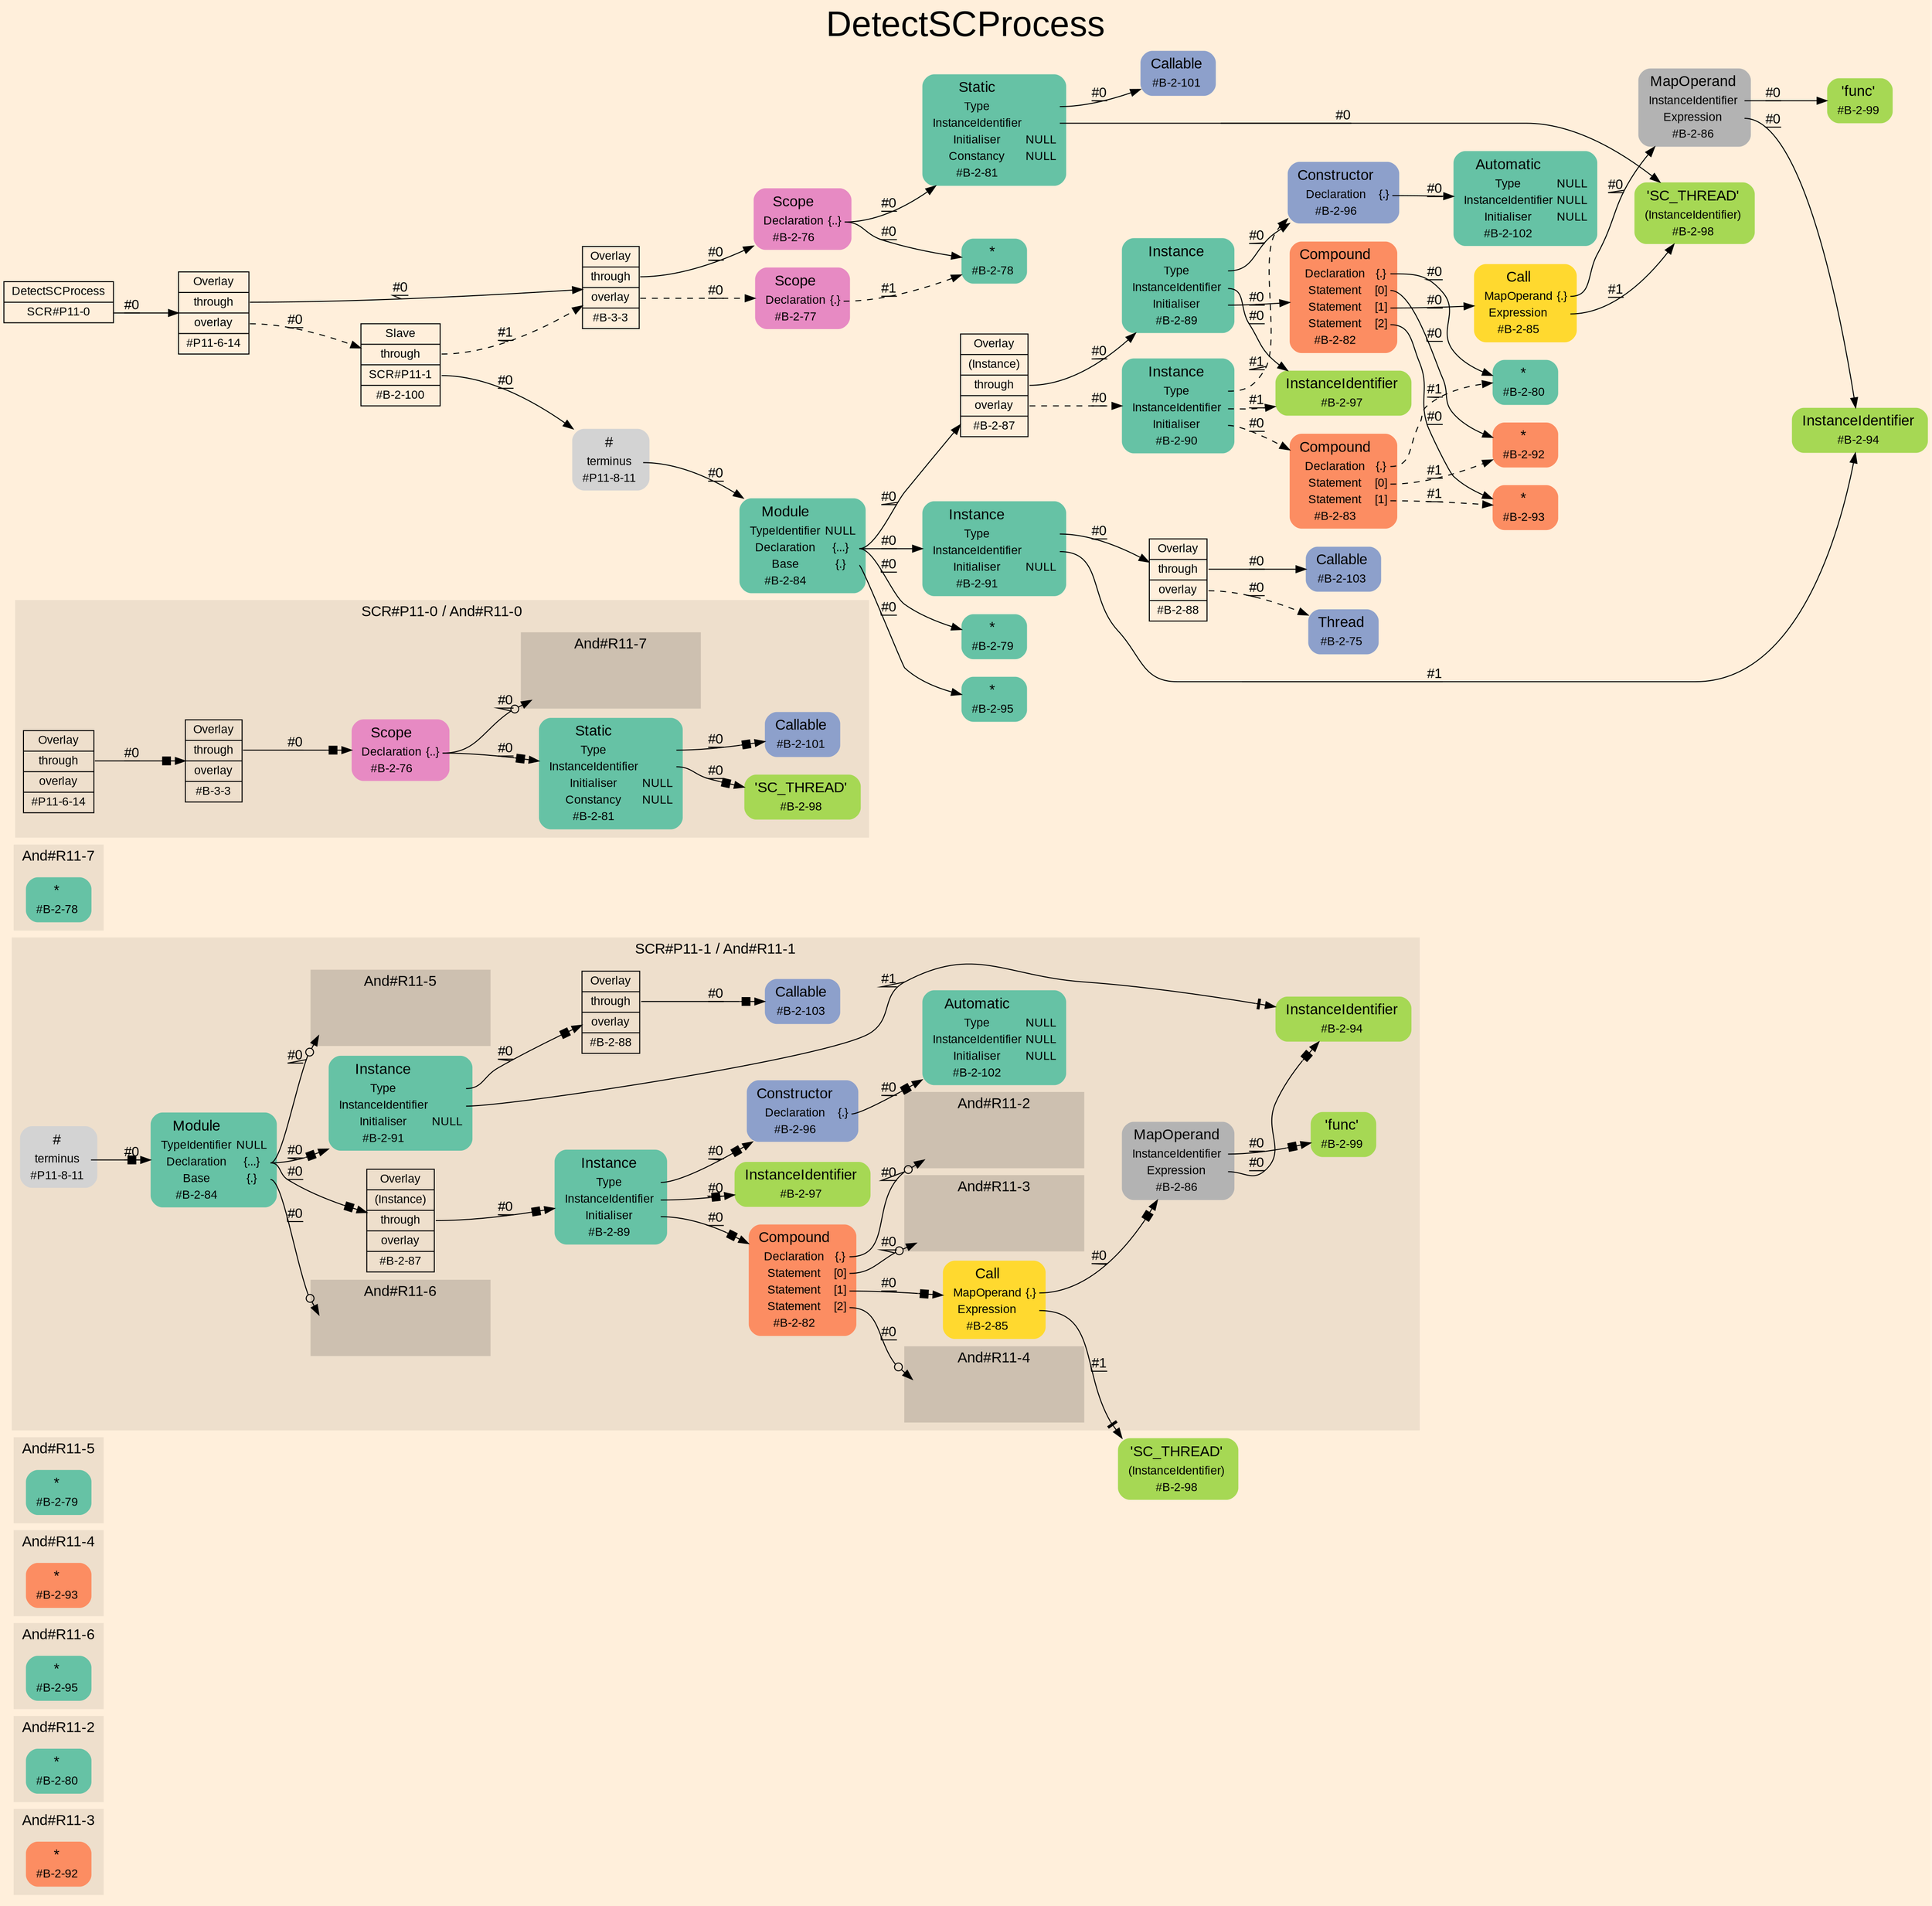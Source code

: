 digraph "DetectSCProcess" {
label = "DetectSCProcess"
labelloc = t
fontsize = "36"
graph [
    rankdir = "LR"
    ranksep = 0.3
    bgcolor = antiquewhite1
    color = black
    fontcolor = black
    fontname = "Arial"
];
node [
    fontname = "Arial"
];
edge [
    fontname = "Arial"
];

// -------------------- figure And#R11-3 --------------------
subgraph "clusterAnd#R11-3" {
    label = "And#R11-3"
    style = "filled"
    color = antiquewhite2
    fontsize = "15"
    "And#R11-3[#B-2-92]" [
        shape = "plaintext"
        fillcolor = "/set28/2"
        label = <<TABLE BORDER="0" CELLBORDER="0" CELLSPACING="0">
         <TR><TD><FONT POINT-SIZE="15.0">*</FONT></TD><TD></TD></TR>
         <TR><TD>#B-2-92</TD><TD PORT="port0"></TD></TR>
        </TABLE>>
        style = "rounded,filled"
        fontsize = "12"
    ];
    
}


// -------------------- figure And#R11-2 --------------------
subgraph "clusterAnd#R11-2" {
    label = "And#R11-2"
    style = "filled"
    color = antiquewhite2
    fontsize = "15"
    "And#R11-2[#B-2-80]" [
        shape = "plaintext"
        fillcolor = "/set28/1"
        label = <<TABLE BORDER="0" CELLBORDER="0" CELLSPACING="0">
         <TR><TD><FONT POINT-SIZE="15.0">*</FONT></TD><TD></TD></TR>
         <TR><TD>#B-2-80</TD><TD PORT="port0"></TD></TR>
        </TABLE>>
        style = "rounded,filled"
        fontsize = "12"
    ];
    
}


// -------------------- figure And#R11-6 --------------------
subgraph "clusterAnd#R11-6" {
    label = "And#R11-6"
    style = "filled"
    color = antiquewhite2
    fontsize = "15"
    "And#R11-6[#B-2-95]" [
        shape = "plaintext"
        fillcolor = "/set28/1"
        label = <<TABLE BORDER="0" CELLBORDER="0" CELLSPACING="0">
         <TR><TD><FONT POINT-SIZE="15.0">*</FONT></TD><TD></TD></TR>
         <TR><TD>#B-2-95</TD><TD PORT="port0"></TD></TR>
        </TABLE>>
        style = "rounded,filled"
        fontsize = "12"
    ];
    
}


// -------------------- figure And#R11-4 --------------------
subgraph "clusterAnd#R11-4" {
    label = "And#R11-4"
    style = "filled"
    color = antiquewhite2
    fontsize = "15"
    "And#R11-4[#B-2-93]" [
        shape = "plaintext"
        fillcolor = "/set28/2"
        label = <<TABLE BORDER="0" CELLBORDER="0" CELLSPACING="0">
         <TR><TD><FONT POINT-SIZE="15.0">*</FONT></TD><TD></TD></TR>
         <TR><TD>#B-2-93</TD><TD PORT="port0"></TD></TR>
        </TABLE>>
        style = "rounded,filled"
        fontsize = "12"
    ];
    
}


// -------------------- figure And#R11-5 --------------------
subgraph "clusterAnd#R11-5" {
    label = "And#R11-5"
    style = "filled"
    color = antiquewhite2
    fontsize = "15"
    "And#R11-5[#B-2-79]" [
        shape = "plaintext"
        fillcolor = "/set28/1"
        label = <<TABLE BORDER="0" CELLBORDER="0" CELLSPACING="0">
         <TR><TD><FONT POINT-SIZE="15.0">*</FONT></TD><TD></TD></TR>
         <TR><TD>#B-2-79</TD><TD PORT="port0"></TD></TR>
        </TABLE>>
        style = "rounded,filled"
        fontsize = "12"
    ];
    
}


// -------------------- figure And#R11-1 --------------------
"And#R11-1[#B-2-98]" [
    shape = "plaintext"
    fillcolor = "/set28/5"
    label = <<TABLE BORDER="0" CELLBORDER="0" CELLSPACING="0">
     <TR><TD><FONT POINT-SIZE="15.0">'SC_THREAD'</FONT></TD><TD></TD></TR>
     <TR><TD>(InstanceIdentifier)</TD><TD PORT="port0"></TD></TR>
     <TR><TD>#B-2-98</TD><TD PORT="port1"></TD></TR>
    </TABLE>>
    style = "rounded,filled"
    fontsize = "12"
];

subgraph "clusterAnd#R11-1" {
    label = "SCR#P11-1 / And#R11-1"
    style = "filled"
    color = antiquewhite2
    fontsize = "15"
    "And#R11-1[#B-2-82]" [
        shape = "plaintext"
        fillcolor = "/set28/2"
        label = <<TABLE BORDER="0" CELLBORDER="0" CELLSPACING="0">
         <TR><TD><FONT POINT-SIZE="15.0">Compound</FONT></TD><TD></TD></TR>
         <TR><TD>Declaration</TD><TD PORT="port0">{.}</TD></TR>
         <TR><TD>Statement</TD><TD PORT="port1">[0]</TD></TR>
         <TR><TD>Statement</TD><TD PORT="port2">[1]</TD></TR>
         <TR><TD>Statement</TD><TD PORT="port3">[2]</TD></TR>
         <TR><TD>#B-2-82</TD><TD PORT="port4"></TD></TR>
        </TABLE>>
        style = "rounded,filled"
        fontsize = "12"
    ];
    
    "And#R11-1[#B-2-84]" [
        shape = "plaintext"
        fillcolor = "/set28/1"
        label = <<TABLE BORDER="0" CELLBORDER="0" CELLSPACING="0">
         <TR><TD><FONT POINT-SIZE="15.0">Module</FONT></TD><TD></TD></TR>
         <TR><TD>TypeIdentifier</TD><TD PORT="port0">NULL</TD></TR>
         <TR><TD>Declaration</TD><TD PORT="port1">{...}</TD></TR>
         <TR><TD>Base</TD><TD PORT="port2">{.}</TD></TR>
         <TR><TD>#B-2-84</TD><TD PORT="port3"></TD></TR>
        </TABLE>>
        style = "rounded,filled"
        fontsize = "12"
    ];
    
    "And#R11-1[#B-2-85]" [
        shape = "plaintext"
        fillcolor = "/set28/6"
        label = <<TABLE BORDER="0" CELLBORDER="0" CELLSPACING="0">
         <TR><TD><FONT POINT-SIZE="15.0">Call</FONT></TD><TD></TD></TR>
         <TR><TD>MapOperand</TD><TD PORT="port0">{.}</TD></TR>
         <TR><TD>Expression</TD><TD PORT="port1"></TD></TR>
         <TR><TD>#B-2-85</TD><TD PORT="port2"></TD></TR>
        </TABLE>>
        style = "rounded,filled"
        fontsize = "12"
    ];
    
    "And#R11-1[#B-2-86]" [
        shape = "plaintext"
        fillcolor = "/set28/8"
        label = <<TABLE BORDER="0" CELLBORDER="0" CELLSPACING="0">
         <TR><TD><FONT POINT-SIZE="15.0">MapOperand</FONT></TD><TD></TD></TR>
         <TR><TD>InstanceIdentifier</TD><TD PORT="port0"></TD></TR>
         <TR><TD>Expression</TD><TD PORT="port1"></TD></TR>
         <TR><TD>#B-2-86</TD><TD PORT="port2"></TD></TR>
        </TABLE>>
        style = "rounded,filled"
        fontsize = "12"
    ];
    
    "And#R11-1[#B-2-87]" [
        shape = "record"
        fillcolor = antiquewhite2
        label = "<fixed> Overlay | <port0> (Instance) | <port1> through | <port2> overlay | <port3> #B-2-87"
        style = "filled"
        fontsize = "12"
        color = black
        fontcolor = black
    ];
    
    "And#R11-1[#B-2-88]" [
        shape = "record"
        fillcolor = antiquewhite2
        label = "<fixed> Overlay | <port0> through | <port1> overlay | <port2> #B-2-88"
        style = "filled"
        fontsize = "12"
        color = black
        fontcolor = black
    ];
    
    "And#R11-1[#B-2-89]" [
        shape = "plaintext"
        fillcolor = "/set28/1"
        label = <<TABLE BORDER="0" CELLBORDER="0" CELLSPACING="0">
         <TR><TD><FONT POINT-SIZE="15.0">Instance</FONT></TD><TD></TD></TR>
         <TR><TD>Type</TD><TD PORT="port0"></TD></TR>
         <TR><TD>InstanceIdentifier</TD><TD PORT="port1"></TD></TR>
         <TR><TD>Initialiser</TD><TD PORT="port2"></TD></TR>
         <TR><TD>#B-2-89</TD><TD PORT="port3"></TD></TR>
        </TABLE>>
        style = "rounded,filled"
        fontsize = "12"
    ];
    
    "And#R11-1[#B-2-91]" [
        shape = "plaintext"
        fillcolor = "/set28/1"
        label = <<TABLE BORDER="0" CELLBORDER="0" CELLSPACING="0">
         <TR><TD><FONT POINT-SIZE="15.0">Instance</FONT></TD><TD></TD></TR>
         <TR><TD>Type</TD><TD PORT="port0"></TD></TR>
         <TR><TD>InstanceIdentifier</TD><TD PORT="port1"></TD></TR>
         <TR><TD>Initialiser</TD><TD PORT="port2">NULL</TD></TR>
         <TR><TD>#B-2-91</TD><TD PORT="port3"></TD></TR>
        </TABLE>>
        style = "rounded,filled"
        fontsize = "12"
    ];
    
    "And#R11-1[#B-2-94]" [
        shape = "plaintext"
        fillcolor = "/set28/5"
        label = <<TABLE BORDER="0" CELLBORDER="0" CELLSPACING="0">
         <TR><TD><FONT POINT-SIZE="15.0">InstanceIdentifier</FONT></TD><TD></TD></TR>
         <TR><TD>#B-2-94</TD><TD PORT="port0"></TD></TR>
        </TABLE>>
        style = "rounded,filled"
        fontsize = "12"
    ];
    
    "And#R11-1[#B-2-96]" [
        shape = "plaintext"
        fillcolor = "/set28/3"
        label = <<TABLE BORDER="0" CELLBORDER="0" CELLSPACING="0">
         <TR><TD><FONT POINT-SIZE="15.0">Constructor</FONT></TD><TD></TD></TR>
         <TR><TD>Declaration</TD><TD PORT="port0">{.}</TD></TR>
         <TR><TD>#B-2-96</TD><TD PORT="port1"></TD></TR>
        </TABLE>>
        style = "rounded,filled"
        fontsize = "12"
    ];
    
    "And#R11-1[#B-2-97]" [
        shape = "plaintext"
        fillcolor = "/set28/5"
        label = <<TABLE BORDER="0" CELLBORDER="0" CELLSPACING="0">
         <TR><TD><FONT POINT-SIZE="15.0">InstanceIdentifier</FONT></TD><TD></TD></TR>
         <TR><TD>#B-2-97</TD><TD PORT="port0"></TD></TR>
        </TABLE>>
        style = "rounded,filled"
        fontsize = "12"
    ];
    
    "And#R11-1[#B-2-99]" [
        shape = "plaintext"
        fillcolor = "/set28/5"
        label = <<TABLE BORDER="0" CELLBORDER="0" CELLSPACING="0">
         <TR><TD><FONT POINT-SIZE="15.0">'func'</FONT></TD><TD></TD></TR>
         <TR><TD>#B-2-99</TD><TD PORT="port0"></TD></TR>
        </TABLE>>
        style = "rounded,filled"
        fontsize = "12"
    ];
    
    "And#R11-1[#B-2-102]" [
        shape = "plaintext"
        fillcolor = "/set28/1"
        label = <<TABLE BORDER="0" CELLBORDER="0" CELLSPACING="0">
         <TR><TD><FONT POINT-SIZE="15.0">Automatic</FONT></TD><TD></TD></TR>
         <TR><TD>Type</TD><TD PORT="port0">NULL</TD></TR>
         <TR><TD>InstanceIdentifier</TD><TD PORT="port1">NULL</TD></TR>
         <TR><TD>Initialiser</TD><TD PORT="port2">NULL</TD></TR>
         <TR><TD>#B-2-102</TD><TD PORT="port3"></TD></TR>
        </TABLE>>
        style = "rounded,filled"
        fontsize = "12"
    ];
    
    "And#R11-1[#B-2-103]" [
        shape = "plaintext"
        fillcolor = "/set28/3"
        label = <<TABLE BORDER="0" CELLBORDER="0" CELLSPACING="0">
         <TR><TD><FONT POINT-SIZE="15.0">Callable</FONT></TD><TD></TD></TR>
         <TR><TD>#B-2-103</TD><TD PORT="port0"></TD></TR>
        </TABLE>>
        style = "rounded,filled"
        fontsize = "12"
    ];
    
    "And#R11-1[#P11-8-11]" [
        shape = "plaintext"
        label = <<TABLE BORDER="0" CELLBORDER="0" CELLSPACING="0">
         <TR><TD><FONT POINT-SIZE="15.0">#</FONT></TD><TD></TD></TR>
         <TR><TD>terminus</TD><TD PORT="port0"></TD></TR>
         <TR><TD>#P11-8-11</TD><TD PORT="port1"></TD></TR>
        </TABLE>>
        style = "rounded,filled"
        fontsize = "12"
    ];
    
    subgraph "clusterAnd#R11-1[And#R11-5]" {
        label = "And#R11-5"
        style = "filled"
        color = antiquewhite3
        fontsize = "15"
        "#0->And#R11-1[#B-2-79]" [
            shape = "none"
            style = "invisible"
        ];
        
    }
    
    subgraph "clusterAnd#R11-1[And#R11-2]" {
        label = "And#R11-2"
        style = "filled"
        color = antiquewhite3
        fontsize = "15"
        "#0->And#R11-1[#B-2-80]" [
            shape = "none"
            style = "invisible"
        ];
        
    }
    
    subgraph "clusterAnd#R11-1[And#R11-3]" {
        label = "And#R11-3"
        style = "filled"
        color = antiquewhite3
        fontsize = "15"
        "#0->And#R11-1[#B-2-92]" [
            shape = "none"
            style = "invisible"
        ];
        
    }
    
    subgraph "clusterAnd#R11-1[And#R11-4]" {
        label = "And#R11-4"
        style = "filled"
        color = antiquewhite3
        fontsize = "15"
        "#0->And#R11-1[#B-2-93]" [
            shape = "none"
            style = "invisible"
        ];
        
    }
    
    subgraph "clusterAnd#R11-1[And#R11-6]" {
        label = "And#R11-6"
        style = "filled"
        color = antiquewhite3
        fontsize = "15"
        "#0->And#R11-1[#B-2-95]" [
            shape = "none"
            style = "invisible"
        ];
        
    }
    
}


// -------------------- figure And#R11-7 --------------------
subgraph "clusterAnd#R11-7" {
    label = "And#R11-7"
    style = "filled"
    color = antiquewhite2
    fontsize = "15"
    "And#R11-7[#B-2-78]" [
        shape = "plaintext"
        fillcolor = "/set28/1"
        label = <<TABLE BORDER="0" CELLBORDER="0" CELLSPACING="0">
         <TR><TD><FONT POINT-SIZE="15.0">*</FONT></TD><TD></TD></TR>
         <TR><TD>#B-2-78</TD><TD PORT="port0"></TD></TR>
        </TABLE>>
        style = "rounded,filled"
        fontsize = "12"
    ];
    
}


// -------------------- figure And#R11-0 --------------------
subgraph "clusterAnd#R11-0" {
    label = "SCR#P11-0 / And#R11-0"
    style = "filled"
    color = antiquewhite2
    fontsize = "15"
    "And#R11-0[#B-3-3]" [
        shape = "record"
        fillcolor = antiquewhite2
        label = "<fixed> Overlay | <port0> through | <port1> overlay | <port2> #B-3-3"
        style = "filled"
        fontsize = "12"
        color = black
        fontcolor = black
    ];
    
    "And#R11-0[#B-2-76]" [
        shape = "plaintext"
        fillcolor = "/set28/4"
        label = <<TABLE BORDER="0" CELLBORDER="0" CELLSPACING="0">
         <TR><TD><FONT POINT-SIZE="15.0">Scope</FONT></TD><TD></TD></TR>
         <TR><TD>Declaration</TD><TD PORT="port0">{..}</TD></TR>
         <TR><TD>#B-2-76</TD><TD PORT="port1"></TD></TR>
        </TABLE>>
        style = "rounded,filled"
        fontsize = "12"
    ];
    
    "And#R11-0[#B-2-81]" [
        shape = "plaintext"
        fillcolor = "/set28/1"
        label = <<TABLE BORDER="0" CELLBORDER="0" CELLSPACING="0">
         <TR><TD><FONT POINT-SIZE="15.0">Static</FONT></TD><TD></TD></TR>
         <TR><TD>Type</TD><TD PORT="port0"></TD></TR>
         <TR><TD>InstanceIdentifier</TD><TD PORT="port1"></TD></TR>
         <TR><TD>Initialiser</TD><TD PORT="port2">NULL</TD></TR>
         <TR><TD>Constancy</TD><TD PORT="port3">NULL</TD></TR>
         <TR><TD>#B-2-81</TD><TD PORT="port4"></TD></TR>
        </TABLE>>
        style = "rounded,filled"
        fontsize = "12"
    ];
    
    "And#R11-0[#B-2-98]" [
        shape = "plaintext"
        fillcolor = "/set28/5"
        label = <<TABLE BORDER="0" CELLBORDER="0" CELLSPACING="0">
         <TR><TD><FONT POINT-SIZE="15.0">'SC_THREAD'</FONT></TD><TD></TD></TR>
         <TR><TD>#B-2-98</TD><TD PORT="port0"></TD></TR>
        </TABLE>>
        style = "rounded,filled"
        fontsize = "12"
    ];
    
    "And#R11-0[#B-2-101]" [
        shape = "plaintext"
        fillcolor = "/set28/3"
        label = <<TABLE BORDER="0" CELLBORDER="0" CELLSPACING="0">
         <TR><TD><FONT POINT-SIZE="15.0">Callable</FONT></TD><TD></TD></TR>
         <TR><TD>#B-2-101</TD><TD PORT="port0"></TD></TR>
        </TABLE>>
        style = "rounded,filled"
        fontsize = "12"
    ];
    
    "And#R11-0[#P11-6-14]" [
        shape = "record"
        fillcolor = antiquewhite2
        label = "<fixed> Overlay | <port0> through | <port1> overlay | <port2> #P11-6-14"
        style = "filled"
        fontsize = "12"
        color = black
        fontcolor = black
    ];
    
    subgraph "clusterAnd#R11-0[And#R11-7]" {
        label = "And#R11-7"
        style = "filled"
        color = antiquewhite3
        fontsize = "15"
        "#0->And#R11-0[#B-2-78]" [
            shape = "none"
            style = "invisible"
        ];
        
    }
    
}


// -------------------- transformation figure --------------------
"CR#P11-0" [
    shape = "record"
    fillcolor = antiquewhite1
    label = "<fixed> DetectSCProcess | <port0> SCR#P11-0"
    style = "filled"
    fontsize = "12"
    color = black
    fontcolor = black
];

"#P11-6-14" [
    shape = "record"
    fillcolor = antiquewhite1
    label = "<fixed> Overlay | <port0> through | <port1> overlay | <port2> #P11-6-14"
    style = "filled"
    fontsize = "12"
    color = black
    fontcolor = black
];

"#B-3-3" [
    shape = "record"
    fillcolor = antiquewhite1
    label = "<fixed> Overlay | <port0> through | <port1> overlay | <port2> #B-3-3"
    style = "filled"
    fontsize = "12"
    color = black
    fontcolor = black
];

"#B-2-76" [
    shape = "plaintext"
    fillcolor = "/set28/4"
    label = <<TABLE BORDER="0" CELLBORDER="0" CELLSPACING="0">
     <TR><TD><FONT POINT-SIZE="15.0">Scope</FONT></TD><TD></TD></TR>
     <TR><TD>Declaration</TD><TD PORT="port0">{..}</TD></TR>
     <TR><TD>#B-2-76</TD><TD PORT="port1"></TD></TR>
    </TABLE>>
    style = "rounded,filled"
    fontsize = "12"
];

"#B-2-78" [
    shape = "plaintext"
    fillcolor = "/set28/1"
    label = <<TABLE BORDER="0" CELLBORDER="0" CELLSPACING="0">
     <TR><TD><FONT POINT-SIZE="15.0">*</FONT></TD><TD></TD></TR>
     <TR><TD>#B-2-78</TD><TD PORT="port0"></TD></TR>
    </TABLE>>
    style = "rounded,filled"
    fontsize = "12"
];

"#B-2-81" [
    shape = "plaintext"
    fillcolor = "/set28/1"
    label = <<TABLE BORDER="0" CELLBORDER="0" CELLSPACING="0">
     <TR><TD><FONT POINT-SIZE="15.0">Static</FONT></TD><TD></TD></TR>
     <TR><TD>Type</TD><TD PORT="port0"></TD></TR>
     <TR><TD>InstanceIdentifier</TD><TD PORT="port1"></TD></TR>
     <TR><TD>Initialiser</TD><TD PORT="port2">NULL</TD></TR>
     <TR><TD>Constancy</TD><TD PORT="port3">NULL</TD></TR>
     <TR><TD>#B-2-81</TD><TD PORT="port4"></TD></TR>
    </TABLE>>
    style = "rounded,filled"
    fontsize = "12"
];

"#B-2-101" [
    shape = "plaintext"
    fillcolor = "/set28/3"
    label = <<TABLE BORDER="0" CELLBORDER="0" CELLSPACING="0">
     <TR><TD><FONT POINT-SIZE="15.0">Callable</FONT></TD><TD></TD></TR>
     <TR><TD>#B-2-101</TD><TD PORT="port0"></TD></TR>
    </TABLE>>
    style = "rounded,filled"
    fontsize = "12"
];

"#B-2-98" [
    shape = "plaintext"
    fillcolor = "/set28/5"
    label = <<TABLE BORDER="0" CELLBORDER="0" CELLSPACING="0">
     <TR><TD><FONT POINT-SIZE="15.0">'SC_THREAD'</FONT></TD><TD></TD></TR>
     <TR><TD>(InstanceIdentifier)</TD><TD PORT="port0"></TD></TR>
     <TR><TD>#B-2-98</TD><TD PORT="port1"></TD></TR>
    </TABLE>>
    style = "rounded,filled"
    fontsize = "12"
];

"#B-2-77" [
    shape = "plaintext"
    fillcolor = "/set28/4"
    label = <<TABLE BORDER="0" CELLBORDER="0" CELLSPACING="0">
     <TR><TD><FONT POINT-SIZE="15.0">Scope</FONT></TD><TD></TD></TR>
     <TR><TD>Declaration</TD><TD PORT="port0">{.}</TD></TR>
     <TR><TD>#B-2-77</TD><TD PORT="port1"></TD></TR>
    </TABLE>>
    style = "rounded,filled"
    fontsize = "12"
];

"#B-2-100" [
    shape = "record"
    fillcolor = antiquewhite1
    label = "<fixed> Slave | <port0> through | <port1> SCR#P11-1 | <port2> #B-2-100"
    style = "filled"
    fontsize = "12"
    color = black
    fontcolor = black
];

"#P11-8-11" [
    shape = "plaintext"
    label = <<TABLE BORDER="0" CELLBORDER="0" CELLSPACING="0">
     <TR><TD><FONT POINT-SIZE="15.0">#</FONT></TD><TD></TD></TR>
     <TR><TD>terminus</TD><TD PORT="port0"></TD></TR>
     <TR><TD>#P11-8-11</TD><TD PORT="port1"></TD></TR>
    </TABLE>>
    style = "rounded,filled"
    fontsize = "12"
];

"#B-2-84" [
    shape = "plaintext"
    fillcolor = "/set28/1"
    label = <<TABLE BORDER="0" CELLBORDER="0" CELLSPACING="0">
     <TR><TD><FONT POINT-SIZE="15.0">Module</FONT></TD><TD></TD></TR>
     <TR><TD>TypeIdentifier</TD><TD PORT="port0">NULL</TD></TR>
     <TR><TD>Declaration</TD><TD PORT="port1">{...}</TD></TR>
     <TR><TD>Base</TD><TD PORT="port2">{.}</TD></TR>
     <TR><TD>#B-2-84</TD><TD PORT="port3"></TD></TR>
    </TABLE>>
    style = "rounded,filled"
    fontsize = "12"
];

"#B-2-87" [
    shape = "record"
    fillcolor = antiquewhite1
    label = "<fixed> Overlay | <port0> (Instance) | <port1> through | <port2> overlay | <port3> #B-2-87"
    style = "filled"
    fontsize = "12"
    color = black
    fontcolor = black
];

"#B-2-89" [
    shape = "plaintext"
    fillcolor = "/set28/1"
    label = <<TABLE BORDER="0" CELLBORDER="0" CELLSPACING="0">
     <TR><TD><FONT POINT-SIZE="15.0">Instance</FONT></TD><TD></TD></TR>
     <TR><TD>Type</TD><TD PORT="port0"></TD></TR>
     <TR><TD>InstanceIdentifier</TD><TD PORT="port1"></TD></TR>
     <TR><TD>Initialiser</TD><TD PORT="port2"></TD></TR>
     <TR><TD>#B-2-89</TD><TD PORT="port3"></TD></TR>
    </TABLE>>
    style = "rounded,filled"
    fontsize = "12"
];

"#B-2-96" [
    shape = "plaintext"
    fillcolor = "/set28/3"
    label = <<TABLE BORDER="0" CELLBORDER="0" CELLSPACING="0">
     <TR><TD><FONT POINT-SIZE="15.0">Constructor</FONT></TD><TD></TD></TR>
     <TR><TD>Declaration</TD><TD PORT="port0">{.}</TD></TR>
     <TR><TD>#B-2-96</TD><TD PORT="port1"></TD></TR>
    </TABLE>>
    style = "rounded,filled"
    fontsize = "12"
];

"#B-2-102" [
    shape = "plaintext"
    fillcolor = "/set28/1"
    label = <<TABLE BORDER="0" CELLBORDER="0" CELLSPACING="0">
     <TR><TD><FONT POINT-SIZE="15.0">Automatic</FONT></TD><TD></TD></TR>
     <TR><TD>Type</TD><TD PORT="port0">NULL</TD></TR>
     <TR><TD>InstanceIdentifier</TD><TD PORT="port1">NULL</TD></TR>
     <TR><TD>Initialiser</TD><TD PORT="port2">NULL</TD></TR>
     <TR><TD>#B-2-102</TD><TD PORT="port3"></TD></TR>
    </TABLE>>
    style = "rounded,filled"
    fontsize = "12"
];

"#B-2-97" [
    shape = "plaintext"
    fillcolor = "/set28/5"
    label = <<TABLE BORDER="0" CELLBORDER="0" CELLSPACING="0">
     <TR><TD><FONT POINT-SIZE="15.0">InstanceIdentifier</FONT></TD><TD></TD></TR>
     <TR><TD>#B-2-97</TD><TD PORT="port0"></TD></TR>
    </TABLE>>
    style = "rounded,filled"
    fontsize = "12"
];

"#B-2-82" [
    shape = "plaintext"
    fillcolor = "/set28/2"
    label = <<TABLE BORDER="0" CELLBORDER="0" CELLSPACING="0">
     <TR><TD><FONT POINT-SIZE="15.0">Compound</FONT></TD><TD></TD></TR>
     <TR><TD>Declaration</TD><TD PORT="port0">{.}</TD></TR>
     <TR><TD>Statement</TD><TD PORT="port1">[0]</TD></TR>
     <TR><TD>Statement</TD><TD PORT="port2">[1]</TD></TR>
     <TR><TD>Statement</TD><TD PORT="port3">[2]</TD></TR>
     <TR><TD>#B-2-82</TD><TD PORT="port4"></TD></TR>
    </TABLE>>
    style = "rounded,filled"
    fontsize = "12"
];

"#B-2-80" [
    shape = "plaintext"
    fillcolor = "/set28/1"
    label = <<TABLE BORDER="0" CELLBORDER="0" CELLSPACING="0">
     <TR><TD><FONT POINT-SIZE="15.0">*</FONT></TD><TD></TD></TR>
     <TR><TD>#B-2-80</TD><TD PORT="port0"></TD></TR>
    </TABLE>>
    style = "rounded,filled"
    fontsize = "12"
];

"#B-2-92" [
    shape = "plaintext"
    fillcolor = "/set28/2"
    label = <<TABLE BORDER="0" CELLBORDER="0" CELLSPACING="0">
     <TR><TD><FONT POINT-SIZE="15.0">*</FONT></TD><TD></TD></TR>
     <TR><TD>#B-2-92</TD><TD PORT="port0"></TD></TR>
    </TABLE>>
    style = "rounded,filled"
    fontsize = "12"
];

"#B-2-85" [
    shape = "plaintext"
    fillcolor = "/set28/6"
    label = <<TABLE BORDER="0" CELLBORDER="0" CELLSPACING="0">
     <TR><TD><FONT POINT-SIZE="15.0">Call</FONT></TD><TD></TD></TR>
     <TR><TD>MapOperand</TD><TD PORT="port0">{.}</TD></TR>
     <TR><TD>Expression</TD><TD PORT="port1"></TD></TR>
     <TR><TD>#B-2-85</TD><TD PORT="port2"></TD></TR>
    </TABLE>>
    style = "rounded,filled"
    fontsize = "12"
];

"#B-2-86" [
    shape = "plaintext"
    fillcolor = "/set28/8"
    label = <<TABLE BORDER="0" CELLBORDER="0" CELLSPACING="0">
     <TR><TD><FONT POINT-SIZE="15.0">MapOperand</FONT></TD><TD></TD></TR>
     <TR><TD>InstanceIdentifier</TD><TD PORT="port0"></TD></TR>
     <TR><TD>Expression</TD><TD PORT="port1"></TD></TR>
     <TR><TD>#B-2-86</TD><TD PORT="port2"></TD></TR>
    </TABLE>>
    style = "rounded,filled"
    fontsize = "12"
];

"#B-2-99" [
    shape = "plaintext"
    fillcolor = "/set28/5"
    label = <<TABLE BORDER="0" CELLBORDER="0" CELLSPACING="0">
     <TR><TD><FONT POINT-SIZE="15.0">'func'</FONT></TD><TD></TD></TR>
     <TR><TD>#B-2-99</TD><TD PORT="port0"></TD></TR>
    </TABLE>>
    style = "rounded,filled"
    fontsize = "12"
];

"#B-2-94" [
    shape = "plaintext"
    fillcolor = "/set28/5"
    label = <<TABLE BORDER="0" CELLBORDER="0" CELLSPACING="0">
     <TR><TD><FONT POINT-SIZE="15.0">InstanceIdentifier</FONT></TD><TD></TD></TR>
     <TR><TD>#B-2-94</TD><TD PORT="port0"></TD></TR>
    </TABLE>>
    style = "rounded,filled"
    fontsize = "12"
];

"#B-2-93" [
    shape = "plaintext"
    fillcolor = "/set28/2"
    label = <<TABLE BORDER="0" CELLBORDER="0" CELLSPACING="0">
     <TR><TD><FONT POINT-SIZE="15.0">*</FONT></TD><TD></TD></TR>
     <TR><TD>#B-2-93</TD><TD PORT="port0"></TD></TR>
    </TABLE>>
    style = "rounded,filled"
    fontsize = "12"
];

"#B-2-90" [
    shape = "plaintext"
    fillcolor = "/set28/1"
    label = <<TABLE BORDER="0" CELLBORDER="0" CELLSPACING="0">
     <TR><TD><FONT POINT-SIZE="15.0">Instance</FONT></TD><TD></TD></TR>
     <TR><TD>Type</TD><TD PORT="port0"></TD></TR>
     <TR><TD>InstanceIdentifier</TD><TD PORT="port1"></TD></TR>
     <TR><TD>Initialiser</TD><TD PORT="port2"></TD></TR>
     <TR><TD>#B-2-90</TD><TD PORT="port3"></TD></TR>
    </TABLE>>
    style = "rounded,filled"
    fontsize = "12"
];

"#B-2-83" [
    shape = "plaintext"
    fillcolor = "/set28/2"
    label = <<TABLE BORDER="0" CELLBORDER="0" CELLSPACING="0">
     <TR><TD><FONT POINT-SIZE="15.0">Compound</FONT></TD><TD></TD></TR>
     <TR><TD>Declaration</TD><TD PORT="port0">{.}</TD></TR>
     <TR><TD>Statement</TD><TD PORT="port1">[0]</TD></TR>
     <TR><TD>Statement</TD><TD PORT="port2">[1]</TD></TR>
     <TR><TD>#B-2-83</TD><TD PORT="port3"></TD></TR>
    </TABLE>>
    style = "rounded,filled"
    fontsize = "12"
];

"#B-2-91" [
    shape = "plaintext"
    fillcolor = "/set28/1"
    label = <<TABLE BORDER="0" CELLBORDER="0" CELLSPACING="0">
     <TR><TD><FONT POINT-SIZE="15.0">Instance</FONT></TD><TD></TD></TR>
     <TR><TD>Type</TD><TD PORT="port0"></TD></TR>
     <TR><TD>InstanceIdentifier</TD><TD PORT="port1"></TD></TR>
     <TR><TD>Initialiser</TD><TD PORT="port2">NULL</TD></TR>
     <TR><TD>#B-2-91</TD><TD PORT="port3"></TD></TR>
    </TABLE>>
    style = "rounded,filled"
    fontsize = "12"
];

"#B-2-88" [
    shape = "record"
    fillcolor = antiquewhite1
    label = "<fixed> Overlay | <port0> through | <port1> overlay | <port2> #B-2-88"
    style = "filled"
    fontsize = "12"
    color = black
    fontcolor = black
];

"#B-2-103" [
    shape = "plaintext"
    fillcolor = "/set28/3"
    label = <<TABLE BORDER="0" CELLBORDER="0" CELLSPACING="0">
     <TR><TD><FONT POINT-SIZE="15.0">Callable</FONT></TD><TD></TD></TR>
     <TR><TD>#B-2-103</TD><TD PORT="port0"></TD></TR>
    </TABLE>>
    style = "rounded,filled"
    fontsize = "12"
];

"#B-2-75" [
    shape = "plaintext"
    fillcolor = "/set28/3"
    label = <<TABLE BORDER="0" CELLBORDER="0" CELLSPACING="0">
     <TR><TD><FONT POINT-SIZE="15.0">Thread</FONT></TD><TD></TD></TR>
     <TR><TD>#B-2-75</TD><TD PORT="port0"></TD></TR>
    </TABLE>>
    style = "rounded,filled"
    fontsize = "12"
];

"#B-2-79" [
    shape = "plaintext"
    fillcolor = "/set28/1"
    label = <<TABLE BORDER="0" CELLBORDER="0" CELLSPACING="0">
     <TR><TD><FONT POINT-SIZE="15.0">*</FONT></TD><TD></TD></TR>
     <TR><TD>#B-2-79</TD><TD PORT="port0"></TD></TR>
    </TABLE>>
    style = "rounded,filled"
    fontsize = "12"
];

"#B-2-95" [
    shape = "plaintext"
    fillcolor = "/set28/1"
    label = <<TABLE BORDER="0" CELLBORDER="0" CELLSPACING="0">
     <TR><TD><FONT POINT-SIZE="15.0">*</FONT></TD><TD></TD></TR>
     <TR><TD>#B-2-95</TD><TD PORT="port0"></TD></TR>
    </TABLE>>
    style = "rounded,filled"
    fontsize = "12"
];


// -------------------- links --------------------
// links for block CR#P11-0
"CR#P11-0":port0 -> "#P11-6-14" [
    label = "#0"
    decorate = true
    color = black
    fontcolor = black
];

// links for block #P11-6-14
"#P11-6-14":port0 -> "#B-3-3" [
    label = "#0"
    decorate = true
    color = black
    fontcolor = black
];

"#P11-6-14":port1 -> "#B-2-100" [
    style="dashed"
    label = "#0"
    decorate = true
    color = black
    fontcolor = black
];

// links for block #B-3-3
"#B-3-3":port0 -> "#B-2-76" [
    label = "#0"
    decorate = true
    color = black
    fontcolor = black
];

"#B-3-3":port1 -> "#B-2-77" [
    style="dashed"
    label = "#0"
    decorate = true
    color = black
    fontcolor = black
];

// links for block #B-2-76
"#B-2-76":port0 -> "#B-2-78" [
    label = "#0"
    decorate = true
    color = black
    fontcolor = black
];

"#B-2-76":port0 -> "#B-2-81" [
    label = "#0"
    decorate = true
    color = black
    fontcolor = black
];

// links for block #B-2-78
// links for block #B-2-81
"#B-2-81":port0 -> "#B-2-101" [
    label = "#0"
    decorate = true
    color = black
    fontcolor = black
];

"#B-2-81":port1 -> "#B-2-98" [
    label = "#0"
    decorate = true
    color = black
    fontcolor = black
];

// links for block #B-2-101
// links for block #B-2-98
// links for block #B-2-77
"#B-2-77":port0 -> "#B-2-78" [
    style="dashed"
    label = "#1"
    decorate = true
    color = black
    fontcolor = black
];

// links for block #B-2-100
"#B-2-100":port0 -> "#B-3-3" [
    style="dashed"
    label = "#1"
    decorate = true
    color = black
    fontcolor = black
];

"#B-2-100":port1 -> "#P11-8-11" [
    label = "#0"
    decorate = true
    color = black
    fontcolor = black
];

// links for block #P11-8-11
"#P11-8-11":port0 -> "#B-2-84" [
    label = "#0"
    decorate = true
    color = black
    fontcolor = black
];

// links for block #B-2-84
"#B-2-84":port1 -> "#B-2-87" [
    label = "#0"
    decorate = true
    color = black
    fontcolor = black
];

"#B-2-84":port1 -> "#B-2-91" [
    label = "#0"
    decorate = true
    color = black
    fontcolor = black
];

"#B-2-84":port1 -> "#B-2-79" [
    label = "#0"
    decorate = true
    color = black
    fontcolor = black
];

"#B-2-84":port2 -> "#B-2-95" [
    label = "#0"
    decorate = true
    color = black
    fontcolor = black
];

// links for block #B-2-87
"#B-2-87":port1 -> "#B-2-89" [
    label = "#0"
    decorate = true
    color = black
    fontcolor = black
];

"#B-2-87":port2 -> "#B-2-90" [
    style="dashed"
    label = "#0"
    decorate = true
    color = black
    fontcolor = black
];

// links for block #B-2-89
"#B-2-89":port0 -> "#B-2-96" [
    label = "#0"
    decorate = true
    color = black
    fontcolor = black
];

"#B-2-89":port1 -> "#B-2-97" [
    label = "#0"
    decorate = true
    color = black
    fontcolor = black
];

"#B-2-89":port2 -> "#B-2-82" [
    label = "#0"
    decorate = true
    color = black
    fontcolor = black
];

// links for block #B-2-96
"#B-2-96":port0 -> "#B-2-102" [
    label = "#0"
    decorate = true
    color = black
    fontcolor = black
];

// links for block #B-2-102
// links for block #B-2-97
// links for block #B-2-82
"#B-2-82":port0 -> "#B-2-80" [
    label = "#0"
    decorate = true
    color = black
    fontcolor = black
];

"#B-2-82":port1 -> "#B-2-92" [
    label = "#0"
    decorate = true
    color = black
    fontcolor = black
];

"#B-2-82":port2 -> "#B-2-85" [
    label = "#0"
    decorate = true
    color = black
    fontcolor = black
];

"#B-2-82":port3 -> "#B-2-93" [
    label = "#0"
    decorate = true
    color = black
    fontcolor = black
];

// links for block #B-2-80
// links for block #B-2-92
// links for block #B-2-85
"#B-2-85":port0 -> "#B-2-86" [
    label = "#0"
    decorate = true
    color = black
    fontcolor = black
];

"#B-2-85":port1 -> "#B-2-98" [
    label = "#1"
    decorate = true
    color = black
    fontcolor = black
];

// links for block #B-2-86
"#B-2-86":port0 -> "#B-2-99" [
    label = "#0"
    decorate = true
    color = black
    fontcolor = black
];

"#B-2-86":port1 -> "#B-2-94" [
    label = "#0"
    decorate = true
    color = black
    fontcolor = black
];

// links for block #B-2-99
// links for block #B-2-94
// links for block #B-2-93
// links for block #B-2-90
"#B-2-90":port0 -> "#B-2-96" [
    style="dashed"
    label = "#1"
    decorate = true
    color = black
    fontcolor = black
];

"#B-2-90":port1 -> "#B-2-97" [
    style="dashed"
    label = "#1"
    decorate = true
    color = black
    fontcolor = black
];

"#B-2-90":port2 -> "#B-2-83" [
    style="dashed"
    label = "#0"
    decorate = true
    color = black
    fontcolor = black
];

// links for block #B-2-83
"#B-2-83":port0 -> "#B-2-80" [
    style="dashed"
    label = "#1"
    decorate = true
    color = black
    fontcolor = black
];

"#B-2-83":port1 -> "#B-2-92" [
    style="dashed"
    label = "#1"
    decorate = true
    color = black
    fontcolor = black
];

"#B-2-83":port2 -> "#B-2-93" [
    style="dashed"
    label = "#1"
    decorate = true
    color = black
    fontcolor = black
];

// links for block #B-2-91
"#B-2-91":port0 -> "#B-2-88" [
    label = "#0"
    decorate = true
    color = black
    fontcolor = black
];

"#B-2-91":port1 -> "#B-2-94" [
    label = "#1"
    decorate = true
    color = black
    fontcolor = black
];

// links for block #B-2-88
"#B-2-88":port0 -> "#B-2-103" [
    label = "#0"
    decorate = true
    color = black
    fontcolor = black
];

"#B-2-88":port1 -> "#B-2-75" [
    style="dashed"
    label = "#0"
    decorate = true
    color = black
    fontcolor = black
];

// links for block #B-2-103
// links for block #B-2-75
// links for block #B-2-79
// links for block #B-2-95
// links for block And#R11-0[#B-3-3]
"And#R11-0[#B-3-3]":port0 -> "And#R11-0[#B-2-76]" [
    arrowhead="normalnonebox"
    label = "#0"
    decorate = true
    color = black
    fontcolor = black
];

// links for block And#R11-0[#B-2-76]
"And#R11-0[#B-2-76]":port0 -> "#0->And#R11-0[#B-2-78]" [
    arrowhead="normalnoneodot"
    label = "#0"
    decorate = true
    color = black
    fontcolor = black
];

"And#R11-0[#B-2-76]":port0 -> "And#R11-0[#B-2-81]" [
    arrowhead="normalnonebox"
    label = "#0"
    decorate = true
    color = black
    fontcolor = black
];

// links for block And#R11-0[#B-2-81]
"And#R11-0[#B-2-81]":port0 -> "And#R11-0[#B-2-101]" [
    arrowhead="normalnonebox"
    label = "#0"
    decorate = true
    color = black
    fontcolor = black
];

"And#R11-0[#B-2-81]":port1 -> "And#R11-0[#B-2-98]" [
    arrowhead="normalnonebox"
    label = "#0"
    decorate = true
    color = black
    fontcolor = black
];

// links for block And#R11-0[#B-2-98]
// links for block And#R11-0[#B-2-101]
// links for block And#R11-0[#P11-6-14]
"And#R11-0[#P11-6-14]":port0 -> "And#R11-0[#B-3-3]" [
    arrowhead="normalnonebox"
    label = "#0"
    decorate = true
    color = black
    fontcolor = black
];

// links for block #0->And#R11-0[#B-2-78]
// links for block And#R11-7[#B-2-78]
// links for block And#R11-1[#B-2-98]
// links for block And#R11-1[#B-2-82]
"And#R11-1[#B-2-82]":port0 -> "#0->And#R11-1[#B-2-80]" [
    arrowhead="normalnoneodot"
    label = "#0"
    decorate = true
    color = black
    fontcolor = black
];

"And#R11-1[#B-2-82]":port1 -> "#0->And#R11-1[#B-2-92]" [
    arrowhead="normalnoneodot"
    label = "#0"
    decorate = true
    color = black
    fontcolor = black
];

"And#R11-1[#B-2-82]":port2 -> "And#R11-1[#B-2-85]" [
    arrowhead="normalnonebox"
    label = "#0"
    decorate = true
    color = black
    fontcolor = black
];

"And#R11-1[#B-2-82]":port3 -> "#0->And#R11-1[#B-2-93]" [
    arrowhead="normalnoneodot"
    label = "#0"
    decorate = true
    color = black
    fontcolor = black
];

// links for block And#R11-1[#B-2-84]
"And#R11-1[#B-2-84]":port1 -> "And#R11-1[#B-2-87]" [
    arrowhead="normalnonebox"
    label = "#0"
    decorate = true
    color = black
    fontcolor = black
];

"And#R11-1[#B-2-84]":port1 -> "And#R11-1[#B-2-91]" [
    arrowhead="normalnonebox"
    label = "#0"
    decorate = true
    color = black
    fontcolor = black
];

"And#R11-1[#B-2-84]":port1 -> "#0->And#R11-1[#B-2-79]" [
    arrowhead="normalnoneodot"
    label = "#0"
    decorate = true
    color = black
    fontcolor = black
];

"And#R11-1[#B-2-84]":port2 -> "#0->And#R11-1[#B-2-95]" [
    arrowhead="normalnoneodot"
    label = "#0"
    decorate = true
    color = black
    fontcolor = black
];

// links for block And#R11-1[#B-2-85]
"And#R11-1[#B-2-85]":port0 -> "And#R11-1[#B-2-86]" [
    arrowhead="normalnonebox"
    label = "#0"
    decorate = true
    color = black
    fontcolor = black
];

"And#R11-1[#B-2-85]":port1 -> "And#R11-1[#B-2-98]" [
    arrowhead="normalnonetee"
    label = "#1"
    decorate = true
    color = black
    fontcolor = black
];

// links for block And#R11-1[#B-2-86]
"And#R11-1[#B-2-86]":port0 -> "And#R11-1[#B-2-99]" [
    arrowhead="normalnonebox"
    label = "#0"
    decorate = true
    color = black
    fontcolor = black
];

"And#R11-1[#B-2-86]":port1 -> "And#R11-1[#B-2-94]" [
    arrowhead="normalnonebox"
    label = "#0"
    decorate = true
    color = black
    fontcolor = black
];

// links for block And#R11-1[#B-2-87]
"And#R11-1[#B-2-87]":port1 -> "And#R11-1[#B-2-89]" [
    arrowhead="normalnonebox"
    label = "#0"
    decorate = true
    color = black
    fontcolor = black
];

// links for block And#R11-1[#B-2-88]
"And#R11-1[#B-2-88]":port0 -> "And#R11-1[#B-2-103]" [
    arrowhead="normalnonebox"
    label = "#0"
    decorate = true
    color = black
    fontcolor = black
];

// links for block And#R11-1[#B-2-89]
"And#R11-1[#B-2-89]":port0 -> "And#R11-1[#B-2-96]" [
    arrowhead="normalnonebox"
    label = "#0"
    decorate = true
    color = black
    fontcolor = black
];

"And#R11-1[#B-2-89]":port1 -> "And#R11-1[#B-2-97]" [
    arrowhead="normalnonebox"
    label = "#0"
    decorate = true
    color = black
    fontcolor = black
];

"And#R11-1[#B-2-89]":port2 -> "And#R11-1[#B-2-82]" [
    arrowhead="normalnonebox"
    label = "#0"
    decorate = true
    color = black
    fontcolor = black
];

// links for block And#R11-1[#B-2-91]
"And#R11-1[#B-2-91]":port0 -> "And#R11-1[#B-2-88]" [
    arrowhead="normalnonebox"
    label = "#0"
    decorate = true
    color = black
    fontcolor = black
];

"And#R11-1[#B-2-91]":port1 -> "And#R11-1[#B-2-94]" [
    arrowhead="normalnonetee"
    label = "#1"
    decorate = true
    color = black
    fontcolor = black
];

// links for block And#R11-1[#B-2-94]
// links for block And#R11-1[#B-2-96]
"And#R11-1[#B-2-96]":port0 -> "And#R11-1[#B-2-102]" [
    arrowhead="normalnonebox"
    label = "#0"
    decorate = true
    color = black
    fontcolor = black
];

// links for block And#R11-1[#B-2-97]
// links for block And#R11-1[#B-2-99]
// links for block And#R11-1[#B-2-102]
// links for block And#R11-1[#B-2-103]
// links for block And#R11-1[#P11-8-11]
"And#R11-1[#P11-8-11]":port0 -> "And#R11-1[#B-2-84]" [
    arrowhead="normalnonebox"
    label = "#0"
    decorate = true
    color = black
    fontcolor = black
];

// links for block #0->And#R11-1[#B-2-79]
// links for block #0->And#R11-1[#B-2-80]
// links for block #0->And#R11-1[#B-2-92]
// links for block #0->And#R11-1[#B-2-93]
// links for block #0->And#R11-1[#B-2-95]
// links for block And#R11-5[#B-2-79]
// links for block And#R11-4[#B-2-93]
// links for block And#R11-6[#B-2-95]
// links for block And#R11-2[#B-2-80]
// links for block And#R11-3[#B-2-92]
}
